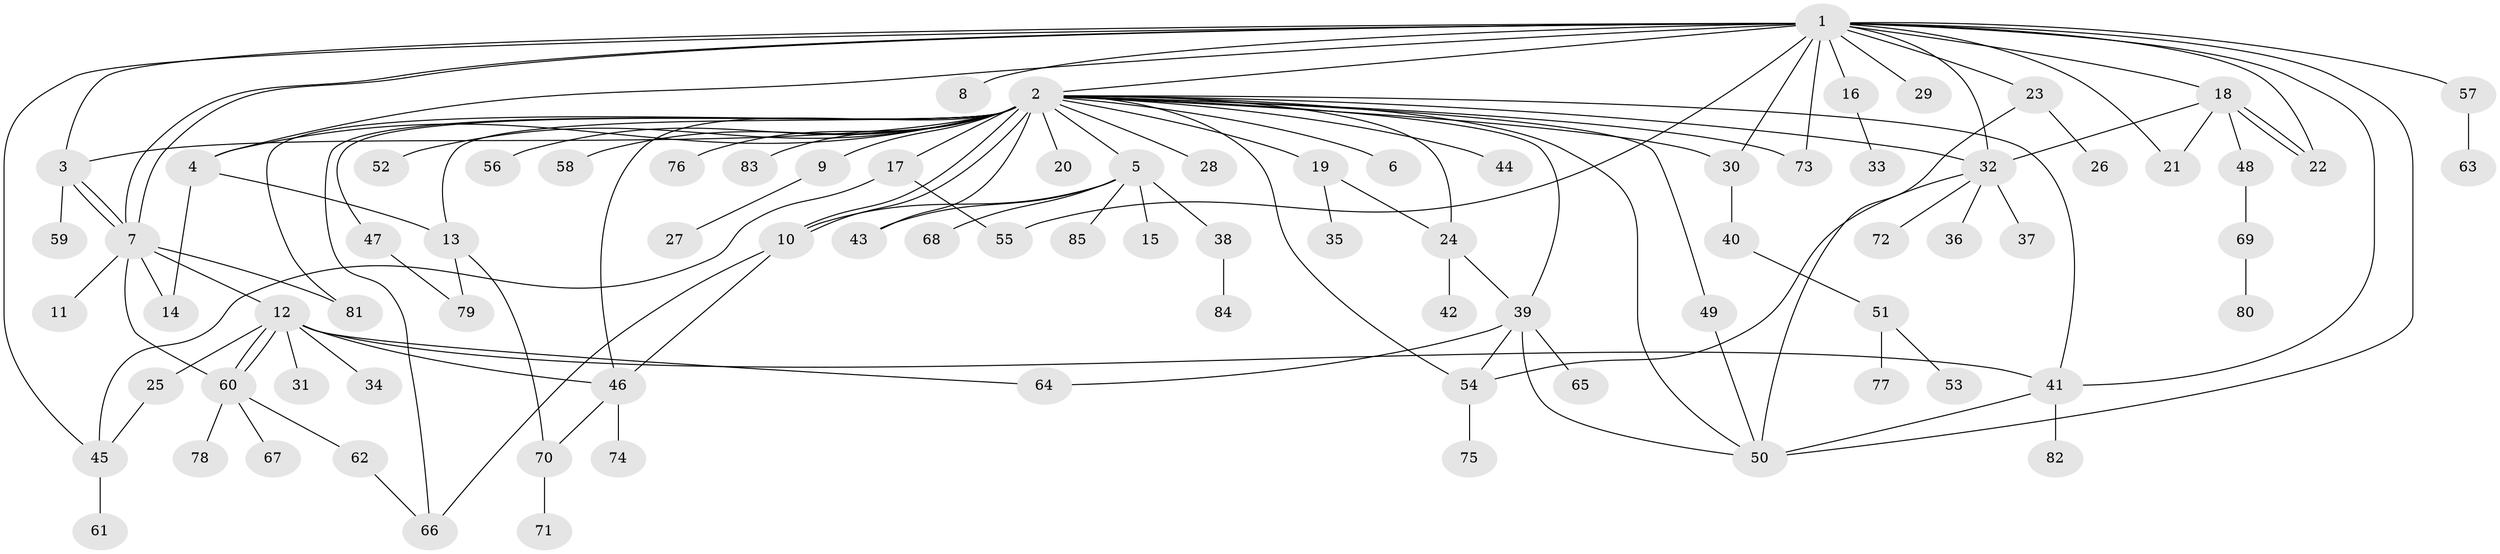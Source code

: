 // coarse degree distribution, {16: 0.016129032258064516, 31: 0.016129032258064516, 7: 0.016129032258064516, 4: 0.0967741935483871, 6: 0.04838709677419355, 1: 0.4838709677419355, 2: 0.1774193548387097, 10: 0.016129032258064516, 3: 0.0967741935483871, 5: 0.03225806451612903}
// Generated by graph-tools (version 1.1) at 2025/51/02/27/25 19:51:55]
// undirected, 85 vertices, 125 edges
graph export_dot {
graph [start="1"]
  node [color=gray90,style=filled];
  1;
  2;
  3;
  4;
  5;
  6;
  7;
  8;
  9;
  10;
  11;
  12;
  13;
  14;
  15;
  16;
  17;
  18;
  19;
  20;
  21;
  22;
  23;
  24;
  25;
  26;
  27;
  28;
  29;
  30;
  31;
  32;
  33;
  34;
  35;
  36;
  37;
  38;
  39;
  40;
  41;
  42;
  43;
  44;
  45;
  46;
  47;
  48;
  49;
  50;
  51;
  52;
  53;
  54;
  55;
  56;
  57;
  58;
  59;
  60;
  61;
  62;
  63;
  64;
  65;
  66;
  67;
  68;
  69;
  70;
  71;
  72;
  73;
  74;
  75;
  76;
  77;
  78;
  79;
  80;
  81;
  82;
  83;
  84;
  85;
  1 -- 2;
  1 -- 3;
  1 -- 4;
  1 -- 7;
  1 -- 7;
  1 -- 8;
  1 -- 16;
  1 -- 18;
  1 -- 21;
  1 -- 22;
  1 -- 23;
  1 -- 29;
  1 -- 30;
  1 -- 32;
  1 -- 41;
  1 -- 45;
  1 -- 50;
  1 -- 55;
  1 -- 57;
  1 -- 73;
  2 -- 3;
  2 -- 4;
  2 -- 5;
  2 -- 6;
  2 -- 9;
  2 -- 10;
  2 -- 10;
  2 -- 13;
  2 -- 17;
  2 -- 19;
  2 -- 20;
  2 -- 24;
  2 -- 28;
  2 -- 30;
  2 -- 32;
  2 -- 39;
  2 -- 41;
  2 -- 43;
  2 -- 44;
  2 -- 46;
  2 -- 47;
  2 -- 49;
  2 -- 50;
  2 -- 52;
  2 -- 54;
  2 -- 56;
  2 -- 58;
  2 -- 66;
  2 -- 73;
  2 -- 76;
  2 -- 81;
  2 -- 83;
  3 -- 7;
  3 -- 7;
  3 -- 59;
  4 -- 13;
  4 -- 14;
  5 -- 10;
  5 -- 15;
  5 -- 38;
  5 -- 43;
  5 -- 68;
  5 -- 85;
  7 -- 11;
  7 -- 12;
  7 -- 14;
  7 -- 60;
  7 -- 81;
  9 -- 27;
  10 -- 46;
  10 -- 66;
  12 -- 25;
  12 -- 31;
  12 -- 34;
  12 -- 41;
  12 -- 46;
  12 -- 60;
  12 -- 60;
  12 -- 64;
  13 -- 70;
  13 -- 79;
  16 -- 33;
  17 -- 45;
  17 -- 55;
  18 -- 21;
  18 -- 22;
  18 -- 22;
  18 -- 32;
  18 -- 48;
  19 -- 24;
  19 -- 35;
  23 -- 26;
  23 -- 50;
  24 -- 39;
  24 -- 42;
  25 -- 45;
  30 -- 40;
  32 -- 36;
  32 -- 37;
  32 -- 54;
  32 -- 72;
  38 -- 84;
  39 -- 50;
  39 -- 54;
  39 -- 64;
  39 -- 65;
  40 -- 51;
  41 -- 50;
  41 -- 82;
  45 -- 61;
  46 -- 70;
  46 -- 74;
  47 -- 79;
  48 -- 69;
  49 -- 50;
  51 -- 53;
  51 -- 77;
  54 -- 75;
  57 -- 63;
  60 -- 62;
  60 -- 67;
  60 -- 78;
  62 -- 66;
  69 -- 80;
  70 -- 71;
}
